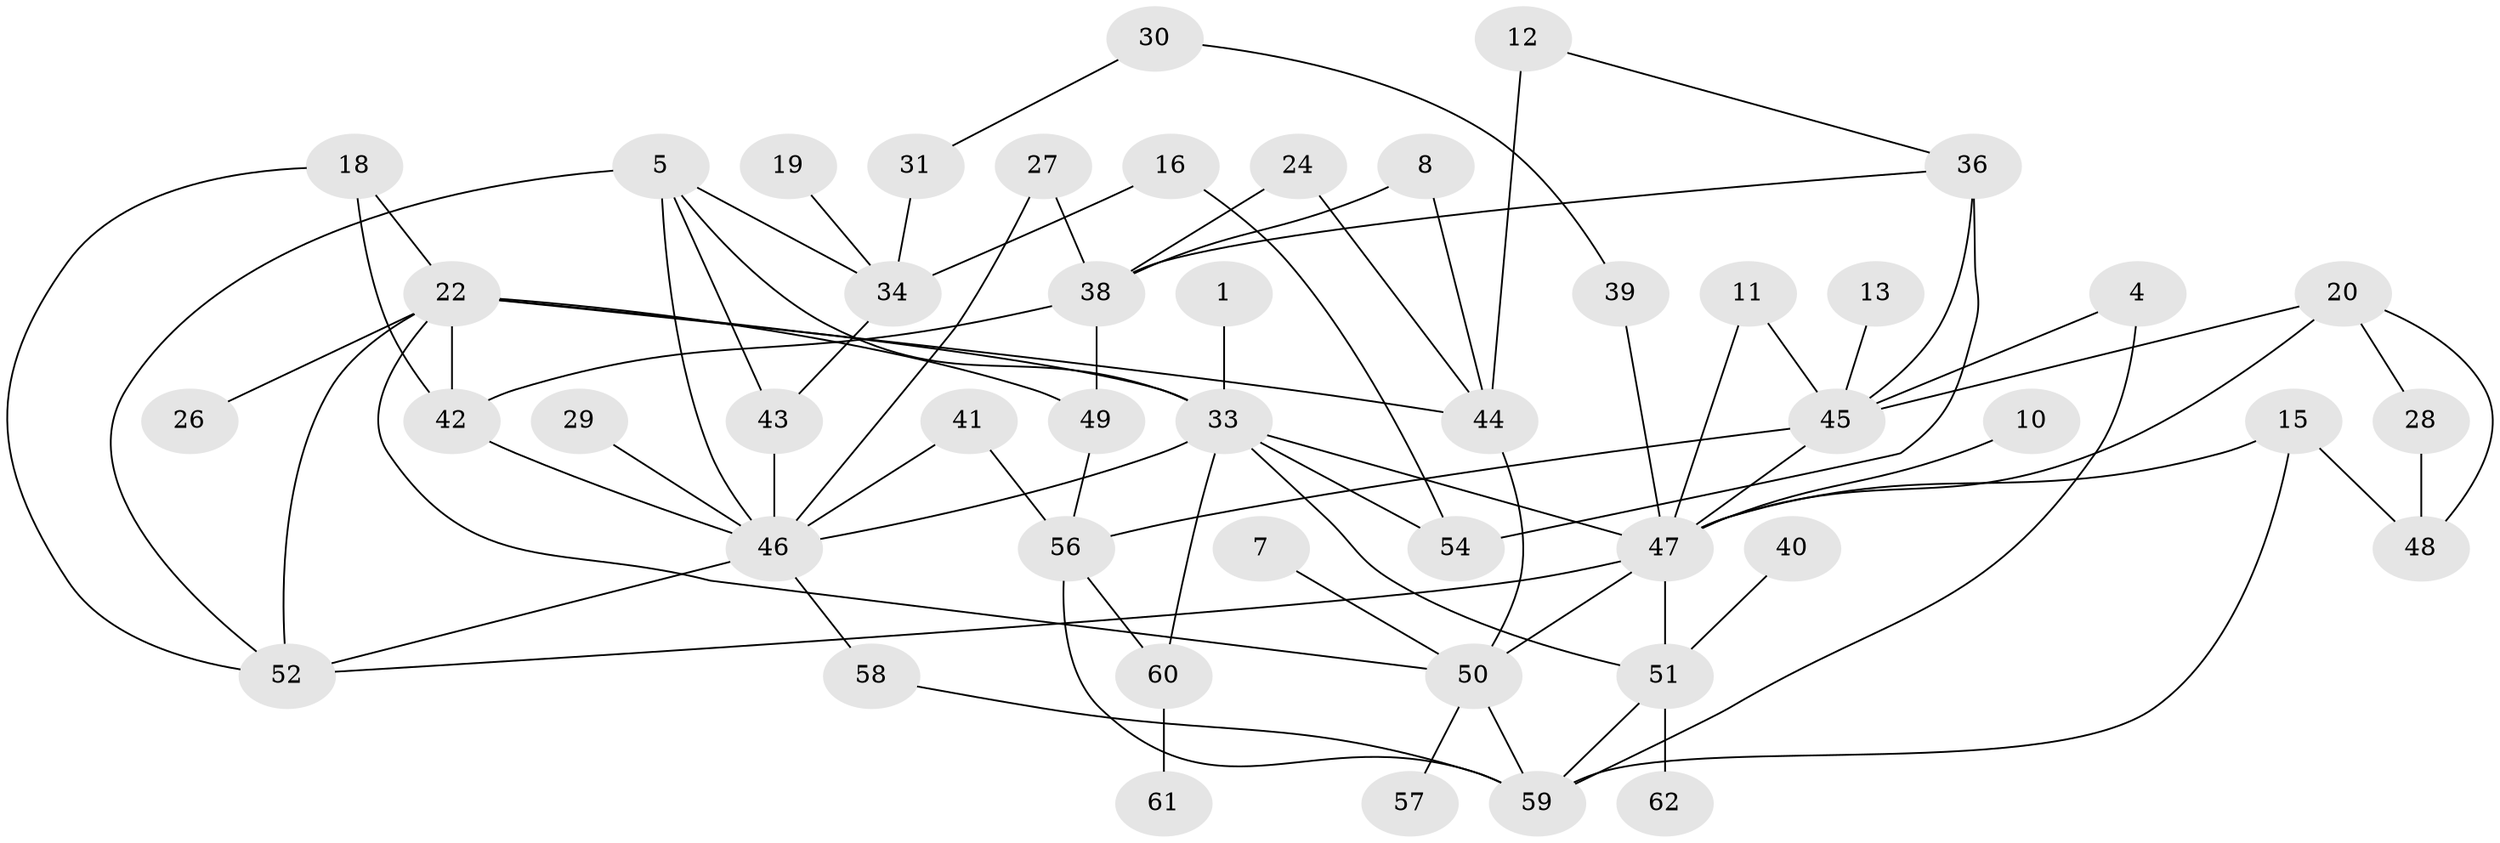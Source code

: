 // original degree distribution, {3: 0.24390243902439024, 2: 0.22764227642276422, 1: 0.2032520325203252, 5: 0.06504065040650407, 4: 0.14634146341463414, 0: 0.10569105691056911, 7: 0.008130081300813009}
// Generated by graph-tools (version 1.1) at 2025/25/03/09/25 03:25:14]
// undirected, 48 vertices, 80 edges
graph export_dot {
graph [start="1"]
  node [color=gray90,style=filled];
  1;
  4;
  5;
  7;
  8;
  10;
  11;
  12;
  13;
  15;
  16;
  18;
  19;
  20;
  22;
  24;
  26;
  27;
  28;
  29;
  30;
  31;
  33;
  34;
  36;
  38;
  39;
  40;
  41;
  42;
  43;
  44;
  45;
  46;
  47;
  48;
  49;
  50;
  51;
  52;
  54;
  56;
  57;
  58;
  59;
  60;
  61;
  62;
  1 -- 33 [weight=1.0];
  4 -- 45 [weight=1.0];
  4 -- 59 [weight=1.0];
  5 -- 33 [weight=1.0];
  5 -- 34 [weight=1.0];
  5 -- 43 [weight=1.0];
  5 -- 46 [weight=1.0];
  5 -- 52 [weight=1.0];
  7 -- 50 [weight=1.0];
  8 -- 38 [weight=1.0];
  8 -- 44 [weight=1.0];
  10 -- 47 [weight=1.0];
  11 -- 45 [weight=1.0];
  11 -- 47 [weight=1.0];
  12 -- 36 [weight=1.0];
  12 -- 44 [weight=2.0];
  13 -- 45 [weight=1.0];
  15 -- 47 [weight=1.0];
  15 -- 48 [weight=1.0];
  15 -- 59 [weight=1.0];
  16 -- 34 [weight=1.0];
  16 -- 54 [weight=2.0];
  18 -- 22 [weight=1.0];
  18 -- 42 [weight=1.0];
  18 -- 52 [weight=1.0];
  19 -- 34 [weight=1.0];
  20 -- 28 [weight=1.0];
  20 -- 45 [weight=1.0];
  20 -- 47 [weight=1.0];
  20 -- 48 [weight=1.0];
  22 -- 26 [weight=1.0];
  22 -- 33 [weight=1.0];
  22 -- 42 [weight=1.0];
  22 -- 44 [weight=1.0];
  22 -- 49 [weight=1.0];
  22 -- 50 [weight=1.0];
  22 -- 52 [weight=1.0];
  24 -- 38 [weight=1.0];
  24 -- 44 [weight=1.0];
  27 -- 38 [weight=1.0];
  27 -- 46 [weight=1.0];
  28 -- 48 [weight=1.0];
  29 -- 46 [weight=1.0];
  30 -- 31 [weight=1.0];
  30 -- 39 [weight=1.0];
  31 -- 34 [weight=1.0];
  33 -- 46 [weight=1.0];
  33 -- 47 [weight=1.0];
  33 -- 51 [weight=1.0];
  33 -- 54 [weight=1.0];
  33 -- 60 [weight=1.0];
  34 -- 43 [weight=1.0];
  36 -- 38 [weight=1.0];
  36 -- 45 [weight=2.0];
  36 -- 54 [weight=1.0];
  38 -- 42 [weight=1.0];
  38 -- 49 [weight=1.0];
  39 -- 47 [weight=1.0];
  40 -- 51 [weight=1.0];
  41 -- 46 [weight=1.0];
  41 -- 56 [weight=1.0];
  42 -- 46 [weight=1.0];
  43 -- 46 [weight=1.0];
  44 -- 50 [weight=1.0];
  45 -- 47 [weight=1.0];
  45 -- 56 [weight=1.0];
  46 -- 52 [weight=1.0];
  46 -- 58 [weight=1.0];
  47 -- 50 [weight=1.0];
  47 -- 51 [weight=1.0];
  47 -- 52 [weight=1.0];
  49 -- 56 [weight=1.0];
  50 -- 57 [weight=1.0];
  50 -- 59 [weight=1.0];
  51 -- 59 [weight=1.0];
  51 -- 62 [weight=2.0];
  56 -- 59 [weight=1.0];
  56 -- 60 [weight=1.0];
  58 -- 59 [weight=1.0];
  60 -- 61 [weight=1.0];
}
